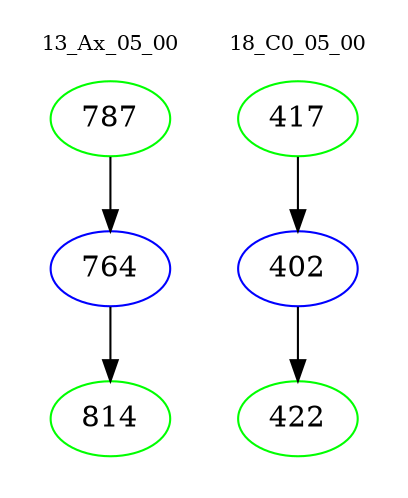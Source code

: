 digraph{
subgraph cluster_0 {
color = white
label = "13_Ax_05_00";
fontsize=10;
T0_787 [label="787", color="green"]
T0_787 -> T0_764 [color="black"]
T0_764 [label="764", color="blue"]
T0_764 -> T0_814 [color="black"]
T0_814 [label="814", color="green"]
}
subgraph cluster_1 {
color = white
label = "18_C0_05_00";
fontsize=10;
T1_417 [label="417", color="green"]
T1_417 -> T1_402 [color="black"]
T1_402 [label="402", color="blue"]
T1_402 -> T1_422 [color="black"]
T1_422 [label="422", color="green"]
}
}

